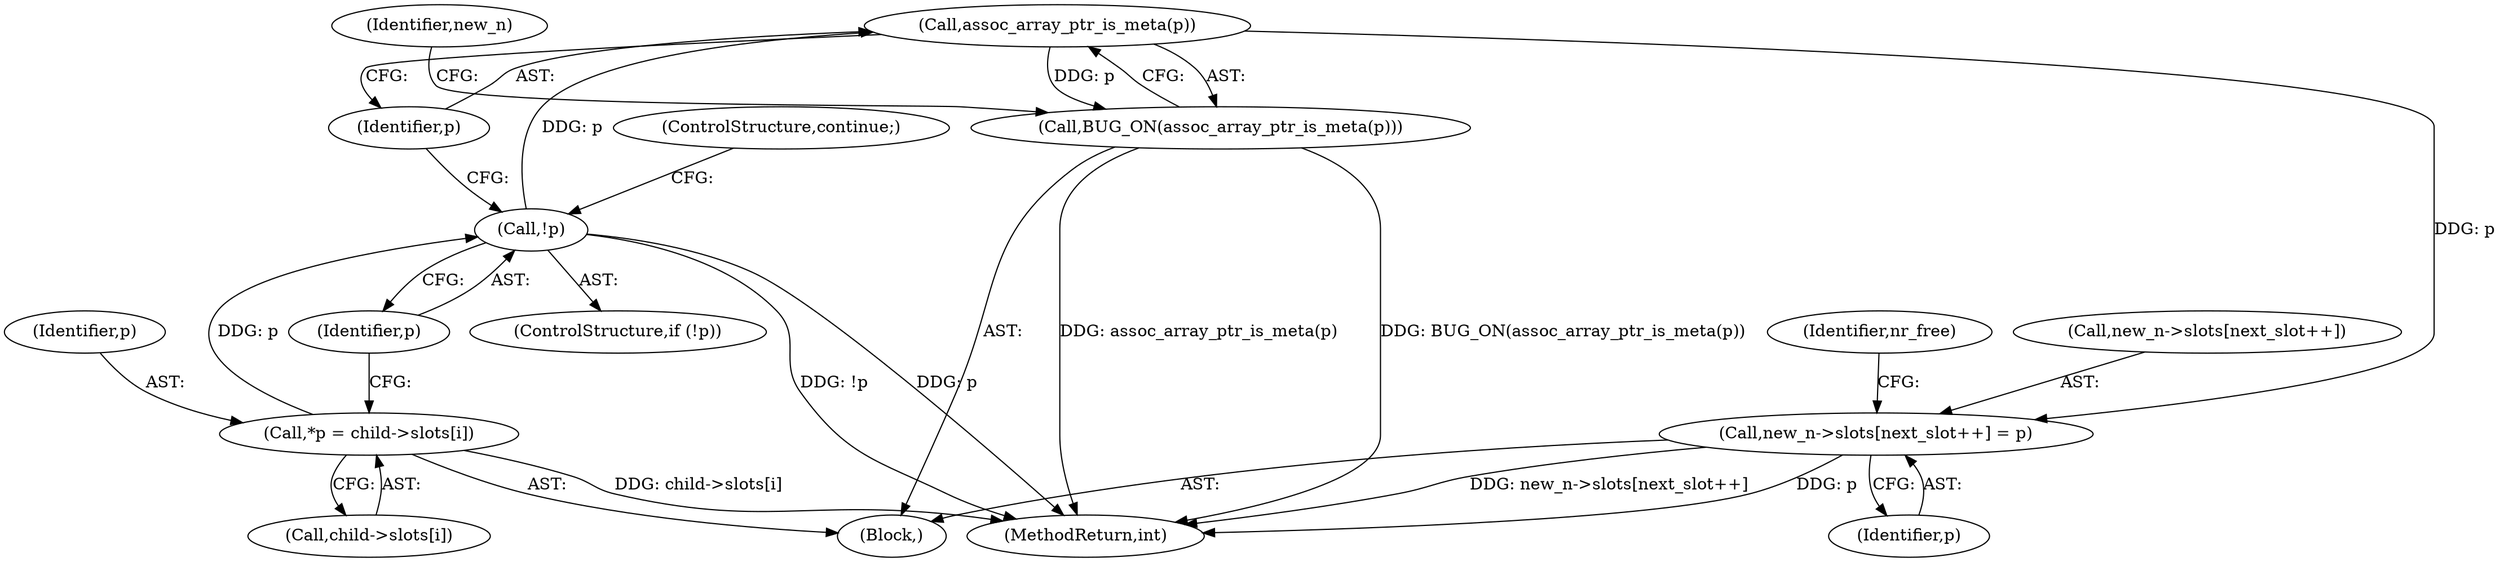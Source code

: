 digraph "0_linux_95389b08d93d5c06ec63ab49bd732b0069b7c35e@pointer" {
"1000535" [label="(Call,assoc_array_ptr_is_meta(p))"];
"1000531" [label="(Call,!p)"];
"1000523" [label="(Call,*p = child->slots[i])"];
"1000534" [label="(Call,BUG_ON(assoc_array_ptr_is_meta(p)))"];
"1000549" [label="(Call,new_n->slots[next_slot++] = p)"];
"1000536" [label="(Identifier,p)"];
"1000530" [label="(ControlStructure,if (!p))"];
"1000525" [label="(Call,child->slots[i])"];
"1000556" [label="(Identifier,p)"];
"1000558" [label="(Identifier,nr_free)"];
"1000878" [label="(MethodReturn,int)"];
"1000532" [label="(Identifier,p)"];
"1000549" [label="(Call,new_n->slots[next_slot++] = p)"];
"1000534" [label="(Call,BUG_ON(assoc_array_ptr_is_meta(p)))"];
"1000521" [label="(Block,)"];
"1000535" [label="(Call,assoc_array_ptr_is_meta(p))"];
"1000523" [label="(Call,*p = child->slots[i])"];
"1000524" [label="(Identifier,p)"];
"1000540" [label="(Identifier,new_n)"];
"1000531" [label="(Call,!p)"];
"1000550" [label="(Call,new_n->slots[next_slot++])"];
"1000533" [label="(ControlStructure,continue;)"];
"1000535" -> "1000534"  [label="AST: "];
"1000535" -> "1000536"  [label="CFG: "];
"1000536" -> "1000535"  [label="AST: "];
"1000534" -> "1000535"  [label="CFG: "];
"1000535" -> "1000534"  [label="DDG: p"];
"1000531" -> "1000535"  [label="DDG: p"];
"1000535" -> "1000549"  [label="DDG: p"];
"1000531" -> "1000530"  [label="AST: "];
"1000531" -> "1000532"  [label="CFG: "];
"1000532" -> "1000531"  [label="AST: "];
"1000533" -> "1000531"  [label="CFG: "];
"1000536" -> "1000531"  [label="CFG: "];
"1000531" -> "1000878"  [label="DDG: !p"];
"1000531" -> "1000878"  [label="DDG: p"];
"1000523" -> "1000531"  [label="DDG: p"];
"1000523" -> "1000521"  [label="AST: "];
"1000523" -> "1000525"  [label="CFG: "];
"1000524" -> "1000523"  [label="AST: "];
"1000525" -> "1000523"  [label="AST: "];
"1000532" -> "1000523"  [label="CFG: "];
"1000523" -> "1000878"  [label="DDG: child->slots[i]"];
"1000534" -> "1000521"  [label="AST: "];
"1000540" -> "1000534"  [label="CFG: "];
"1000534" -> "1000878"  [label="DDG: BUG_ON(assoc_array_ptr_is_meta(p))"];
"1000534" -> "1000878"  [label="DDG: assoc_array_ptr_is_meta(p)"];
"1000549" -> "1000521"  [label="AST: "];
"1000549" -> "1000556"  [label="CFG: "];
"1000550" -> "1000549"  [label="AST: "];
"1000556" -> "1000549"  [label="AST: "];
"1000558" -> "1000549"  [label="CFG: "];
"1000549" -> "1000878"  [label="DDG: new_n->slots[next_slot++]"];
"1000549" -> "1000878"  [label="DDG: p"];
}
